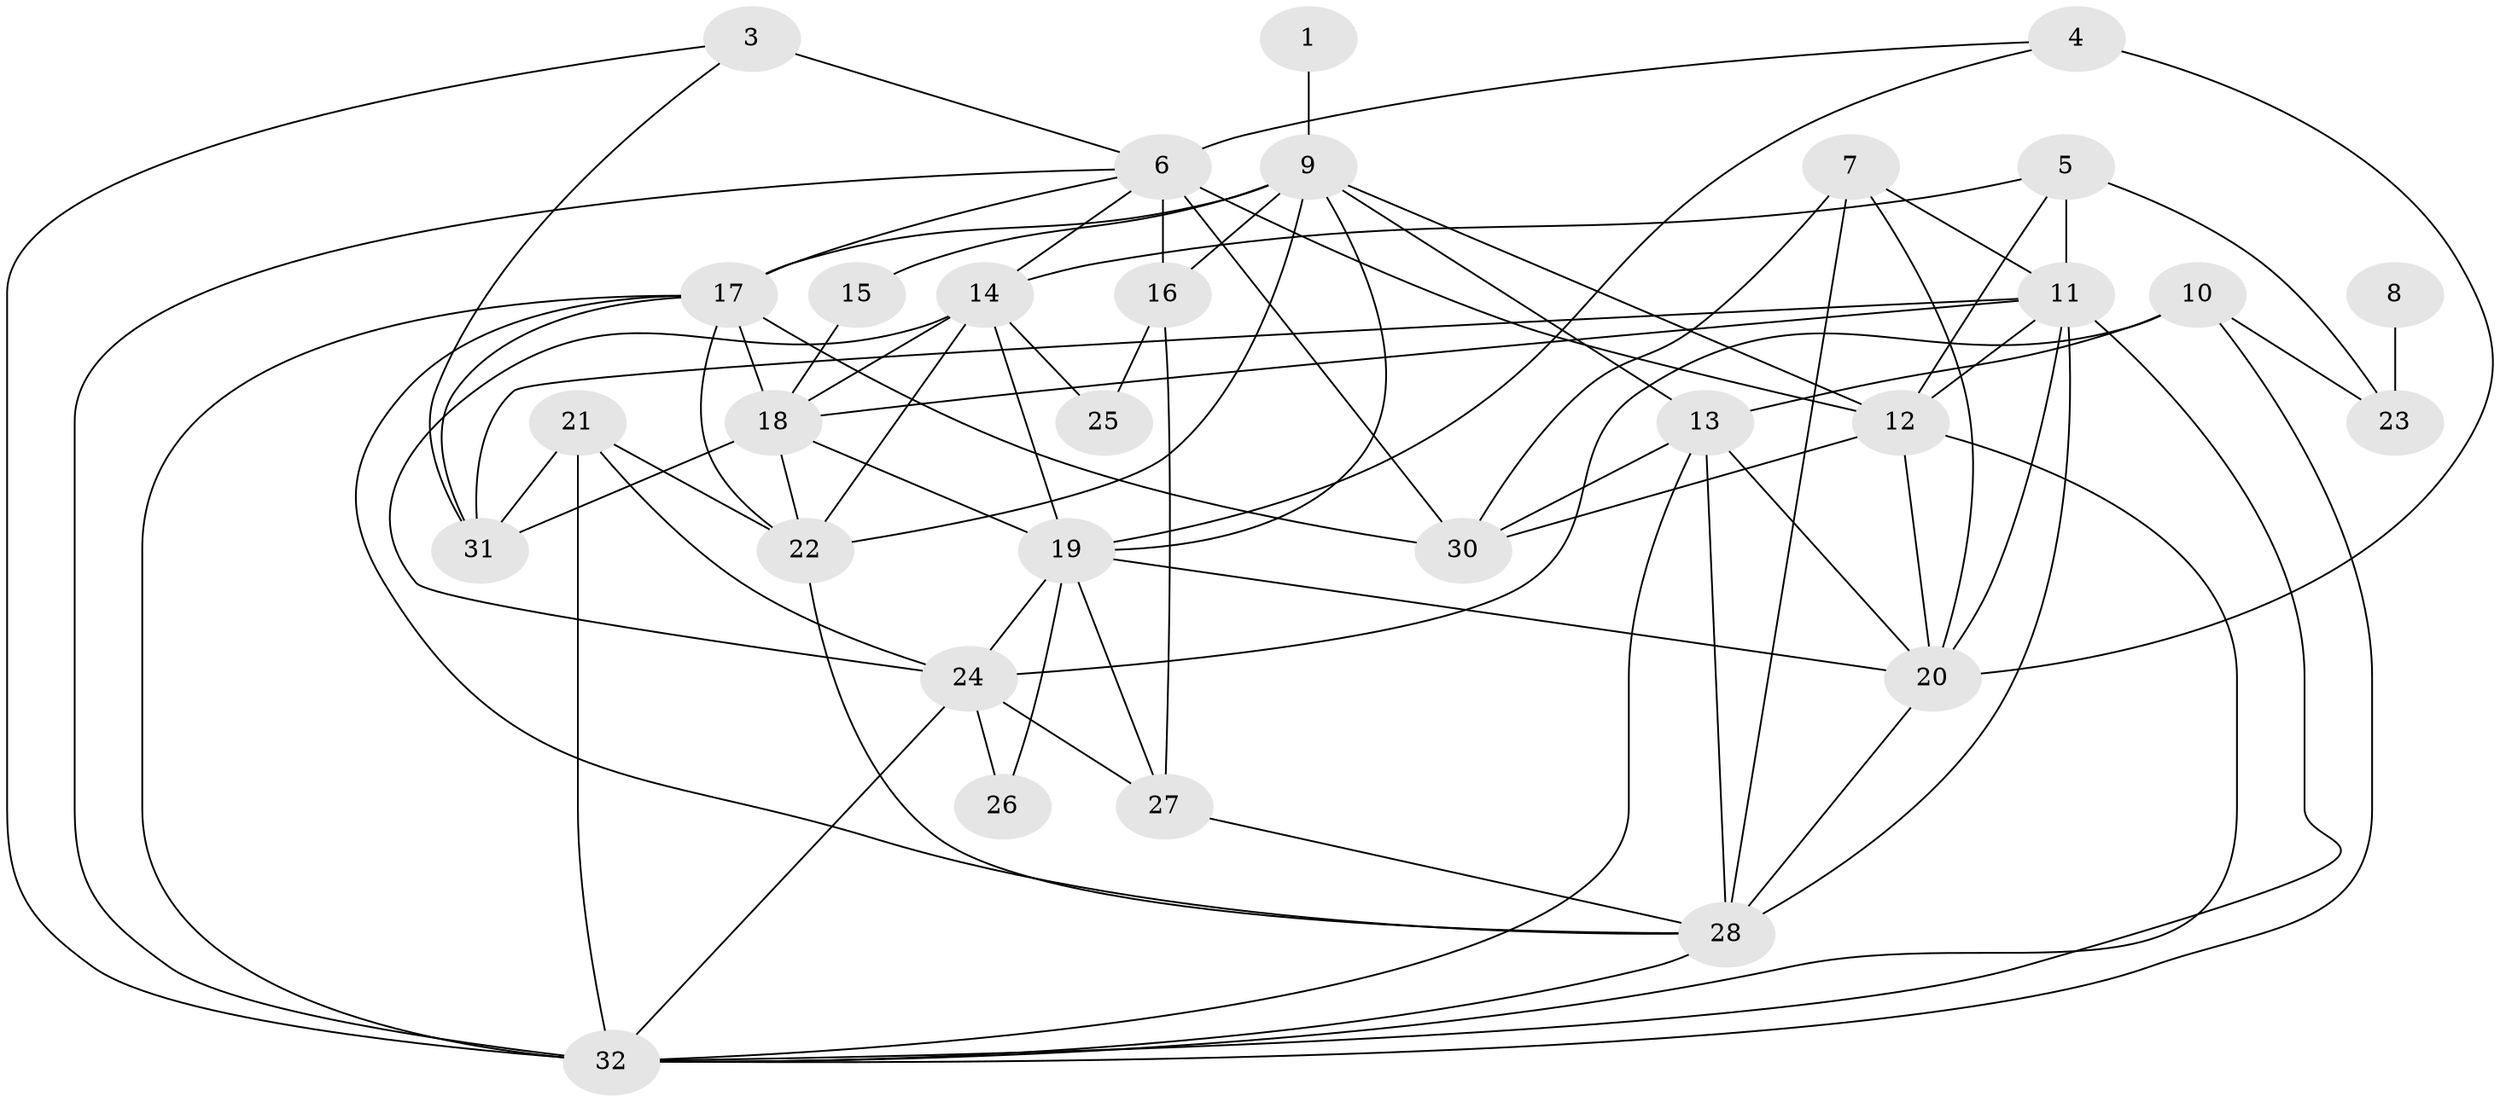 // original degree distribution, {5: 0.11224489795918367, 4: 0.30612244897959184, 1: 0.17346938775510204, 3: 0.21428571428571427, 2: 0.10204081632653061, 6: 0.07142857142857142, 9: 0.01020408163265306, 0: 0.01020408163265306}
// Generated by graph-tools (version 1.1) at 2025/35/03/04/25 23:35:44]
// undirected, 30 vertices, 78 edges
graph export_dot {
  node [color=gray90,style=filled];
  1;
  3;
  4;
  5;
  6;
  7;
  8;
  9;
  10;
  11;
  12;
  13;
  14;
  15;
  16;
  17;
  18;
  19;
  20;
  21;
  22;
  23;
  24;
  25;
  26;
  27;
  28;
  30;
  31;
  32;
  1 -- 9 [weight=2.0];
  3 -- 6 [weight=2.0];
  3 -- 31 [weight=1.0];
  3 -- 32 [weight=1.0];
  4 -- 6 [weight=1.0];
  4 -- 19 [weight=1.0];
  4 -- 20 [weight=2.0];
  5 -- 11 [weight=2.0];
  5 -- 12 [weight=1.0];
  5 -- 14 [weight=1.0];
  5 -- 23 [weight=1.0];
  6 -- 12 [weight=4.0];
  6 -- 14 [weight=1.0];
  6 -- 16 [weight=3.0];
  6 -- 17 [weight=1.0];
  6 -- 30 [weight=1.0];
  6 -- 32 [weight=3.0];
  7 -- 11 [weight=1.0];
  7 -- 20 [weight=1.0];
  7 -- 28 [weight=1.0];
  7 -- 30 [weight=1.0];
  8 -- 23 [weight=1.0];
  9 -- 12 [weight=1.0];
  9 -- 13 [weight=1.0];
  9 -- 15 [weight=1.0];
  9 -- 16 [weight=1.0];
  9 -- 17 [weight=2.0];
  9 -- 19 [weight=1.0];
  9 -- 22 [weight=1.0];
  10 -- 13 [weight=1.0];
  10 -- 23 [weight=1.0];
  10 -- 24 [weight=1.0];
  10 -- 32 [weight=1.0];
  11 -- 12 [weight=2.0];
  11 -- 18 [weight=1.0];
  11 -- 20 [weight=1.0];
  11 -- 28 [weight=2.0];
  11 -- 31 [weight=1.0];
  11 -- 32 [weight=1.0];
  12 -- 20 [weight=1.0];
  12 -- 30 [weight=1.0];
  12 -- 32 [weight=1.0];
  13 -- 20 [weight=1.0];
  13 -- 28 [weight=1.0];
  13 -- 30 [weight=1.0];
  13 -- 32 [weight=1.0];
  14 -- 18 [weight=1.0];
  14 -- 19 [weight=1.0];
  14 -- 22 [weight=1.0];
  14 -- 24 [weight=1.0];
  14 -- 25 [weight=1.0];
  15 -- 18 [weight=1.0];
  16 -- 25 [weight=1.0];
  16 -- 27 [weight=1.0];
  17 -- 18 [weight=1.0];
  17 -- 22 [weight=1.0];
  17 -- 28 [weight=1.0];
  17 -- 30 [weight=1.0];
  17 -- 31 [weight=1.0];
  17 -- 32 [weight=1.0];
  18 -- 19 [weight=1.0];
  18 -- 22 [weight=1.0];
  18 -- 31 [weight=3.0];
  19 -- 20 [weight=1.0];
  19 -- 24 [weight=2.0];
  19 -- 26 [weight=1.0];
  19 -- 27 [weight=1.0];
  20 -- 28 [weight=1.0];
  21 -- 22 [weight=1.0];
  21 -- 24 [weight=1.0];
  21 -- 31 [weight=1.0];
  21 -- 32 [weight=1.0];
  22 -- 28 [weight=1.0];
  24 -- 26 [weight=1.0];
  24 -- 27 [weight=1.0];
  24 -- 32 [weight=1.0];
  27 -- 28 [weight=1.0];
  28 -- 32 [weight=1.0];
}
